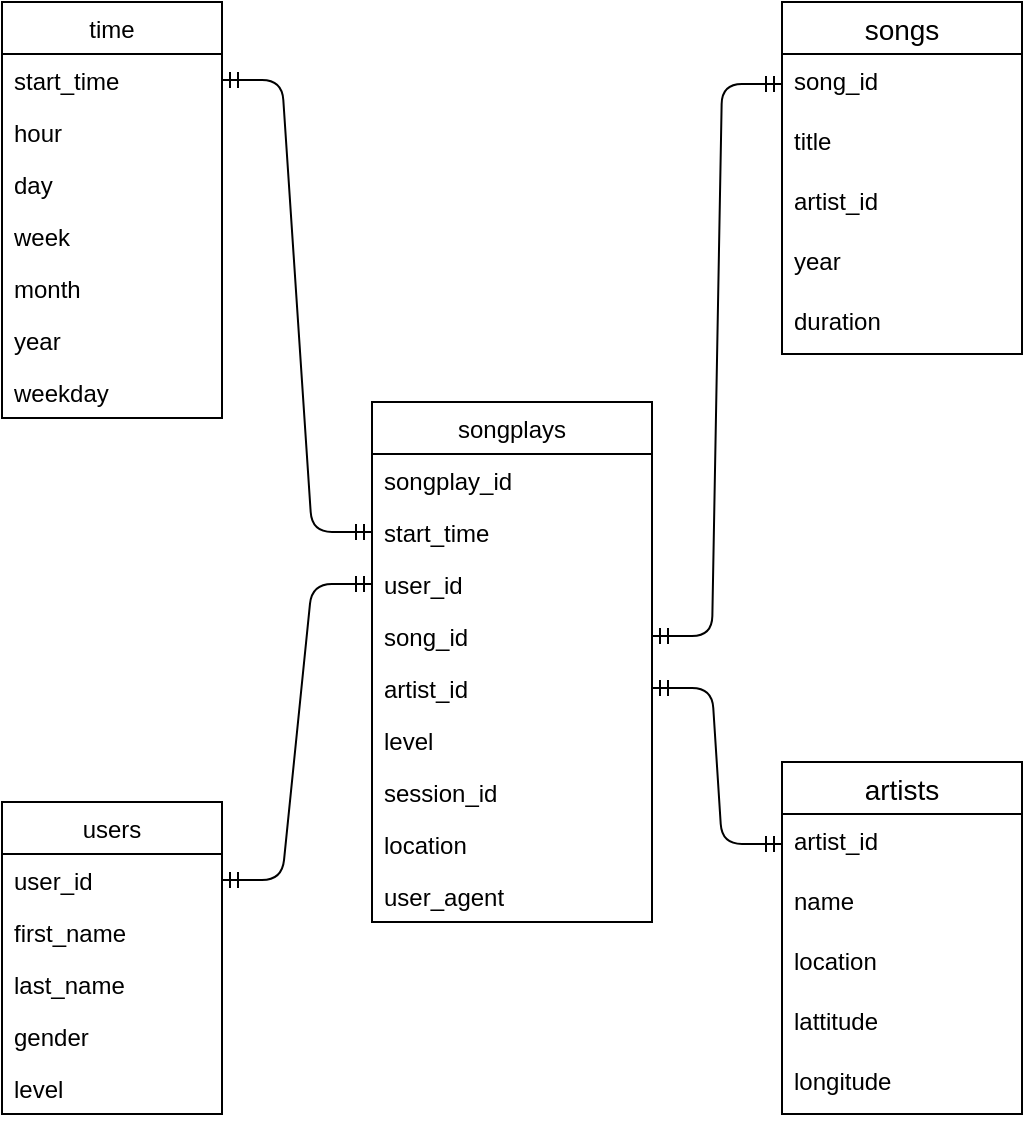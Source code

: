 <mxfile version="14.8.0" type="github">
  <diagram id="hnyDi0fDmFj83qos--vy" name="Page-1">
    <mxGraphModel dx="1422" dy="764" grid="1" gridSize="10" guides="1" tooltips="1" connect="1" arrows="1" fold="1" page="1" pageScale="1" pageWidth="850" pageHeight="1100" math="0" shadow="0">
      <root>
        <mxCell id="0" />
        <mxCell id="1" parent="0" />
        <mxCell id="JqQI3dSPPfugslf2zFkP-1" value="songplays" style="swimlane;fontStyle=0;childLayout=stackLayout;horizontal=1;startSize=26;horizontalStack=0;resizeParent=1;resizeParentMax=0;resizeLast=0;collapsible=1;marginBottom=0;" vertex="1" parent="1">
          <mxGeometry x="355" y="240" width="140" height="260" as="geometry" />
        </mxCell>
        <mxCell id="JqQI3dSPPfugslf2zFkP-2" value="songplay_id" style="text;strokeColor=none;fillColor=none;align=left;verticalAlign=top;spacingLeft=4;spacingRight=4;overflow=hidden;rotatable=0;points=[[0,0.5],[1,0.5]];portConstraint=eastwest;" vertex="1" parent="JqQI3dSPPfugslf2zFkP-1">
          <mxGeometry y="26" width="140" height="26" as="geometry" />
        </mxCell>
        <mxCell id="JqQI3dSPPfugslf2zFkP-3" value="start_time" style="text;strokeColor=none;fillColor=none;align=left;verticalAlign=top;spacingLeft=4;spacingRight=4;overflow=hidden;rotatable=0;points=[[0,0.5],[1,0.5]];portConstraint=eastwest;" vertex="1" parent="JqQI3dSPPfugslf2zFkP-1">
          <mxGeometry y="52" width="140" height="26" as="geometry" />
        </mxCell>
        <mxCell id="JqQI3dSPPfugslf2zFkP-4" value="user_id" style="text;strokeColor=none;fillColor=none;align=left;verticalAlign=top;spacingLeft=4;spacingRight=4;overflow=hidden;rotatable=0;points=[[0,0.5],[1,0.5]];portConstraint=eastwest;" vertex="1" parent="JqQI3dSPPfugslf2zFkP-1">
          <mxGeometry y="78" width="140" height="26" as="geometry" />
        </mxCell>
        <mxCell id="JqQI3dSPPfugslf2zFkP-6" value="song_id" style="text;strokeColor=none;fillColor=none;align=left;verticalAlign=top;spacingLeft=4;spacingRight=4;overflow=hidden;rotatable=0;points=[[0,0.5],[1,0.5]];portConstraint=eastwest;" vertex="1" parent="JqQI3dSPPfugslf2zFkP-1">
          <mxGeometry y="104" width="140" height="26" as="geometry" />
        </mxCell>
        <mxCell id="JqQI3dSPPfugslf2zFkP-7" value="artist_id" style="text;strokeColor=none;fillColor=none;align=left;verticalAlign=top;spacingLeft=4;spacingRight=4;overflow=hidden;rotatable=0;points=[[0,0.5],[1,0.5]];portConstraint=eastwest;" vertex="1" parent="JqQI3dSPPfugslf2zFkP-1">
          <mxGeometry y="130" width="140" height="26" as="geometry" />
        </mxCell>
        <mxCell id="JqQI3dSPPfugslf2zFkP-5" value="level" style="text;strokeColor=none;fillColor=none;align=left;verticalAlign=top;spacingLeft=4;spacingRight=4;overflow=hidden;rotatable=0;points=[[0,0.5],[1,0.5]];portConstraint=eastwest;" vertex="1" parent="JqQI3dSPPfugslf2zFkP-1">
          <mxGeometry y="156" width="140" height="26" as="geometry" />
        </mxCell>
        <mxCell id="JqQI3dSPPfugslf2zFkP-8" value="session_id    " style="text;strokeColor=none;fillColor=none;align=left;verticalAlign=top;spacingLeft=4;spacingRight=4;overflow=hidden;rotatable=0;points=[[0,0.5],[1,0.5]];portConstraint=eastwest;" vertex="1" parent="JqQI3dSPPfugslf2zFkP-1">
          <mxGeometry y="182" width="140" height="26" as="geometry" />
        </mxCell>
        <mxCell id="JqQI3dSPPfugslf2zFkP-9" value="location" style="text;strokeColor=none;fillColor=none;align=left;verticalAlign=top;spacingLeft=4;spacingRight=4;overflow=hidden;rotatable=0;points=[[0,0.5],[1,0.5]];portConstraint=eastwest;" vertex="1" parent="JqQI3dSPPfugslf2zFkP-1">
          <mxGeometry y="208" width="140" height="26" as="geometry" />
        </mxCell>
        <mxCell id="JqQI3dSPPfugslf2zFkP-10" value="user_agent" style="text;strokeColor=none;fillColor=none;align=left;verticalAlign=top;spacingLeft=4;spacingRight=4;overflow=hidden;rotatable=0;points=[[0,0.5],[1,0.5]];portConstraint=eastwest;" vertex="1" parent="JqQI3dSPPfugslf2zFkP-1">
          <mxGeometry y="234" width="140" height="26" as="geometry" />
        </mxCell>
        <mxCell id="JqQI3dSPPfugslf2zFkP-12" value="users" style="swimlane;fontStyle=0;childLayout=stackLayout;horizontal=1;startSize=26;horizontalStack=0;resizeParent=1;resizeParentMax=0;resizeLast=0;collapsible=1;marginBottom=0;" vertex="1" parent="1">
          <mxGeometry x="170" y="440" width="110" height="156" as="geometry" />
        </mxCell>
        <mxCell id="JqQI3dSPPfugslf2zFkP-13" value="user_id" style="text;strokeColor=none;fillColor=none;align=left;verticalAlign=top;spacingLeft=4;spacingRight=4;overflow=hidden;rotatable=0;points=[[0,0.5],[1,0.5]];portConstraint=eastwest;" vertex="1" parent="JqQI3dSPPfugslf2zFkP-12">
          <mxGeometry y="26" width="110" height="26" as="geometry" />
        </mxCell>
        <mxCell id="JqQI3dSPPfugslf2zFkP-14" value="first_name    " style="text;strokeColor=none;fillColor=none;align=left;verticalAlign=top;spacingLeft=4;spacingRight=4;overflow=hidden;rotatable=0;points=[[0,0.5],[1,0.5]];portConstraint=eastwest;" vertex="1" parent="JqQI3dSPPfugslf2zFkP-12">
          <mxGeometry y="52" width="110" height="26" as="geometry" />
        </mxCell>
        <mxCell id="JqQI3dSPPfugslf2zFkP-15" value="last_name" style="text;strokeColor=none;fillColor=none;align=left;verticalAlign=top;spacingLeft=4;spacingRight=4;overflow=hidden;rotatable=0;points=[[0,0.5],[1,0.5]];portConstraint=eastwest;" vertex="1" parent="JqQI3dSPPfugslf2zFkP-12">
          <mxGeometry y="78" width="110" height="26" as="geometry" />
        </mxCell>
        <mxCell id="JqQI3dSPPfugslf2zFkP-16" value="gender" style="text;strokeColor=none;fillColor=none;align=left;verticalAlign=top;spacingLeft=4;spacingRight=4;overflow=hidden;rotatable=0;points=[[0,0.5],[1,0.5]];portConstraint=eastwest;" vertex="1" parent="JqQI3dSPPfugslf2zFkP-12">
          <mxGeometry y="104" width="110" height="26" as="geometry" />
        </mxCell>
        <mxCell id="JqQI3dSPPfugslf2zFkP-17" value="level" style="text;strokeColor=none;fillColor=none;align=left;verticalAlign=top;spacingLeft=4;spacingRight=4;overflow=hidden;rotatable=0;points=[[0,0.5],[1,0.5]];portConstraint=eastwest;" vertex="1" parent="JqQI3dSPPfugslf2zFkP-12">
          <mxGeometry y="130" width="110" height="26" as="geometry" />
        </mxCell>
        <mxCell id="JqQI3dSPPfugslf2zFkP-19" value="" style="edgeStyle=entityRelationEdgeStyle;fontSize=12;html=1;endArrow=ERmandOne;startArrow=ERmandOne;entryX=0;entryY=0.5;entryDx=0;entryDy=0;exitX=1;exitY=0.5;exitDx=0;exitDy=0;" edge="1" parent="1" source="JqQI3dSPPfugslf2zFkP-13" target="JqQI3dSPPfugslf2zFkP-4">
          <mxGeometry width="100" height="100" relative="1" as="geometry">
            <mxPoint x="230" y="550" as="sourcePoint" />
            <mxPoint x="330" y="450" as="targetPoint" />
          </mxGeometry>
        </mxCell>
        <mxCell id="JqQI3dSPPfugslf2zFkP-20" value="songs" style="swimlane;fontStyle=0;childLayout=stackLayout;horizontal=1;startSize=26;horizontalStack=0;resizeParent=1;resizeParentMax=0;resizeLast=0;collapsible=1;marginBottom=0;align=center;fontSize=14;" vertex="1" parent="1">
          <mxGeometry x="560" y="40" width="120" height="176" as="geometry" />
        </mxCell>
        <mxCell id="JqQI3dSPPfugslf2zFkP-21" value="song_id" style="text;strokeColor=none;fillColor=none;spacingLeft=4;spacingRight=4;overflow=hidden;rotatable=0;points=[[0,0.5],[1,0.5]];portConstraint=eastwest;fontSize=12;" vertex="1" parent="JqQI3dSPPfugslf2zFkP-20">
          <mxGeometry y="26" width="120" height="30" as="geometry" />
        </mxCell>
        <mxCell id="JqQI3dSPPfugslf2zFkP-22" value="title" style="text;strokeColor=none;fillColor=none;spacingLeft=4;spacingRight=4;overflow=hidden;rotatable=0;points=[[0,0.5],[1,0.5]];portConstraint=eastwest;fontSize=12;" vertex="1" parent="JqQI3dSPPfugslf2zFkP-20">
          <mxGeometry y="56" width="120" height="30" as="geometry" />
        </mxCell>
        <mxCell id="JqQI3dSPPfugslf2zFkP-23" value="artist_id" style="text;strokeColor=none;fillColor=none;spacingLeft=4;spacingRight=4;overflow=hidden;rotatable=0;points=[[0,0.5],[1,0.5]];portConstraint=eastwest;fontSize=12;" vertex="1" parent="JqQI3dSPPfugslf2zFkP-20">
          <mxGeometry y="86" width="120" height="30" as="geometry" />
        </mxCell>
        <mxCell id="JqQI3dSPPfugslf2zFkP-24" value="year" style="text;strokeColor=none;fillColor=none;spacingLeft=4;spacingRight=4;overflow=hidden;rotatable=0;points=[[0,0.5],[1,0.5]];portConstraint=eastwest;fontSize=12;" vertex="1" parent="JqQI3dSPPfugslf2zFkP-20">
          <mxGeometry y="116" width="120" height="30" as="geometry" />
        </mxCell>
        <mxCell id="JqQI3dSPPfugslf2zFkP-25" value="duration" style="text;strokeColor=none;fillColor=none;spacingLeft=4;spacingRight=4;overflow=hidden;rotatable=0;points=[[0,0.5],[1,0.5]];portConstraint=eastwest;fontSize=12;" vertex="1" parent="JqQI3dSPPfugslf2zFkP-20">
          <mxGeometry y="146" width="120" height="30" as="geometry" />
        </mxCell>
        <mxCell id="JqQI3dSPPfugslf2zFkP-26" value="" style="edgeStyle=entityRelationEdgeStyle;fontSize=12;html=1;endArrow=ERmandOne;startArrow=ERmandOne;entryX=1;entryY=0.5;entryDx=0;entryDy=0;exitX=0;exitY=0.5;exitDx=0;exitDy=0;" edge="1" parent="1" source="JqQI3dSPPfugslf2zFkP-21" target="JqQI3dSPPfugslf2zFkP-6">
          <mxGeometry width="100" height="100" relative="1" as="geometry">
            <mxPoint x="455" y="612" as="sourcePoint" />
            <mxPoint x="410" y="575" as="targetPoint" />
          </mxGeometry>
        </mxCell>
        <mxCell id="JqQI3dSPPfugslf2zFkP-28" value="artists" style="swimlane;fontStyle=0;childLayout=stackLayout;horizontal=1;startSize=26;horizontalStack=0;resizeParent=1;resizeParentMax=0;resizeLast=0;collapsible=1;marginBottom=0;align=center;fontSize=14;" vertex="1" parent="1">
          <mxGeometry x="560" y="420" width="120" height="176" as="geometry" />
        </mxCell>
        <mxCell id="JqQI3dSPPfugslf2zFkP-29" value="artist_id" style="text;strokeColor=none;fillColor=none;spacingLeft=4;spacingRight=4;overflow=hidden;rotatable=0;points=[[0,0.5],[1,0.5]];portConstraint=eastwest;fontSize=12;" vertex="1" parent="JqQI3dSPPfugslf2zFkP-28">
          <mxGeometry y="26" width="120" height="30" as="geometry" />
        </mxCell>
        <mxCell id="JqQI3dSPPfugslf2zFkP-30" value="name    " style="text;strokeColor=none;fillColor=none;spacingLeft=4;spacingRight=4;overflow=hidden;rotatable=0;points=[[0,0.5],[1,0.5]];portConstraint=eastwest;fontSize=12;" vertex="1" parent="JqQI3dSPPfugslf2zFkP-28">
          <mxGeometry y="56" width="120" height="30" as="geometry" />
        </mxCell>
        <mxCell id="JqQI3dSPPfugslf2zFkP-31" value="location" style="text;strokeColor=none;fillColor=none;spacingLeft=4;spacingRight=4;overflow=hidden;rotatable=0;points=[[0,0.5],[1,0.5]];portConstraint=eastwest;fontSize=12;" vertex="1" parent="JqQI3dSPPfugslf2zFkP-28">
          <mxGeometry y="86" width="120" height="30" as="geometry" />
        </mxCell>
        <mxCell id="JqQI3dSPPfugslf2zFkP-33" value="lattitude" style="text;strokeColor=none;fillColor=none;spacingLeft=4;spacingRight=4;overflow=hidden;rotatable=0;points=[[0,0.5],[1,0.5]];portConstraint=eastwest;fontSize=12;" vertex="1" parent="JqQI3dSPPfugslf2zFkP-28">
          <mxGeometry y="116" width="120" height="30" as="geometry" />
        </mxCell>
        <mxCell id="JqQI3dSPPfugslf2zFkP-32" value="longitude" style="text;strokeColor=none;fillColor=none;spacingLeft=4;spacingRight=4;overflow=hidden;rotatable=0;points=[[0,0.5],[1,0.5]];portConstraint=eastwest;fontSize=12;" vertex="1" parent="JqQI3dSPPfugslf2zFkP-28">
          <mxGeometry y="146" width="120" height="30" as="geometry" />
        </mxCell>
        <mxCell id="JqQI3dSPPfugslf2zFkP-34" value="time" style="swimlane;fontStyle=0;childLayout=stackLayout;horizontal=1;startSize=26;horizontalStack=0;resizeParent=1;resizeParentMax=0;resizeLast=0;collapsible=1;marginBottom=0;" vertex="1" parent="1">
          <mxGeometry x="170" y="40" width="110" height="208" as="geometry" />
        </mxCell>
        <mxCell id="JqQI3dSPPfugslf2zFkP-35" value="start_time" style="text;strokeColor=none;fillColor=none;align=left;verticalAlign=top;spacingLeft=4;spacingRight=4;overflow=hidden;rotatable=0;points=[[0,0.5],[1,0.5]];portConstraint=eastwest;" vertex="1" parent="JqQI3dSPPfugslf2zFkP-34">
          <mxGeometry y="26" width="110" height="26" as="geometry" />
        </mxCell>
        <mxCell id="JqQI3dSPPfugslf2zFkP-36" value="hour" style="text;strokeColor=none;fillColor=none;align=left;verticalAlign=top;spacingLeft=4;spacingRight=4;overflow=hidden;rotatable=0;points=[[0,0.5],[1,0.5]];portConstraint=eastwest;" vertex="1" parent="JqQI3dSPPfugslf2zFkP-34">
          <mxGeometry y="52" width="110" height="26" as="geometry" />
        </mxCell>
        <mxCell id="JqQI3dSPPfugslf2zFkP-37" value="day" style="text;strokeColor=none;fillColor=none;align=left;verticalAlign=top;spacingLeft=4;spacingRight=4;overflow=hidden;rotatable=0;points=[[0,0.5],[1,0.5]];portConstraint=eastwest;" vertex="1" parent="JqQI3dSPPfugslf2zFkP-34">
          <mxGeometry y="78" width="110" height="26" as="geometry" />
        </mxCell>
        <mxCell id="JqQI3dSPPfugslf2zFkP-38" value="week" style="text;strokeColor=none;fillColor=none;align=left;verticalAlign=top;spacingLeft=4;spacingRight=4;overflow=hidden;rotatable=0;points=[[0,0.5],[1,0.5]];portConstraint=eastwest;" vertex="1" parent="JqQI3dSPPfugslf2zFkP-34">
          <mxGeometry y="104" width="110" height="26" as="geometry" />
        </mxCell>
        <mxCell id="JqQI3dSPPfugslf2zFkP-39" value="month" style="text;strokeColor=none;fillColor=none;align=left;verticalAlign=top;spacingLeft=4;spacingRight=4;overflow=hidden;rotatable=0;points=[[0,0.5],[1,0.5]];portConstraint=eastwest;" vertex="1" parent="JqQI3dSPPfugslf2zFkP-34">
          <mxGeometry y="130" width="110" height="26" as="geometry" />
        </mxCell>
        <mxCell id="JqQI3dSPPfugslf2zFkP-40" value="year" style="text;strokeColor=none;fillColor=none;align=left;verticalAlign=top;spacingLeft=4;spacingRight=4;overflow=hidden;rotatable=0;points=[[0,0.5],[1,0.5]];portConstraint=eastwest;" vertex="1" parent="JqQI3dSPPfugslf2zFkP-34">
          <mxGeometry y="156" width="110" height="26" as="geometry" />
        </mxCell>
        <mxCell id="JqQI3dSPPfugslf2zFkP-41" value="weekday" style="text;strokeColor=none;fillColor=none;align=left;verticalAlign=top;spacingLeft=4;spacingRight=4;overflow=hidden;rotatable=0;points=[[0,0.5],[1,0.5]];portConstraint=eastwest;" vertex="1" parent="JqQI3dSPPfugslf2zFkP-34">
          <mxGeometry y="182" width="110" height="26" as="geometry" />
        </mxCell>
        <mxCell id="JqQI3dSPPfugslf2zFkP-42" value="" style="edgeStyle=entityRelationEdgeStyle;fontSize=12;html=1;endArrow=ERmandOne;startArrow=ERmandOne;entryX=0;entryY=0.5;entryDx=0;entryDy=0;" edge="1" parent="1" source="JqQI3dSPPfugslf2zFkP-35" target="JqQI3dSPPfugslf2zFkP-3">
          <mxGeometry width="100" height="100" relative="1" as="geometry">
            <mxPoint x="390" y="650" as="sourcePoint" />
            <mxPoint x="490" y="550" as="targetPoint" />
          </mxGeometry>
        </mxCell>
        <mxCell id="JqQI3dSPPfugslf2zFkP-43" value="" style="edgeStyle=entityRelationEdgeStyle;fontSize=12;html=1;endArrow=ERmandOne;startArrow=ERmandOne;exitX=1;exitY=0.5;exitDx=0;exitDy=0;entryX=0;entryY=0.5;entryDx=0;entryDy=0;" edge="1" parent="1" source="JqQI3dSPPfugslf2zFkP-7" target="JqQI3dSPPfugslf2zFkP-29">
          <mxGeometry width="100" height="100" relative="1" as="geometry">
            <mxPoint x="350" y="680" as="sourcePoint" />
            <mxPoint x="450" y="580" as="targetPoint" />
          </mxGeometry>
        </mxCell>
      </root>
    </mxGraphModel>
  </diagram>
</mxfile>
